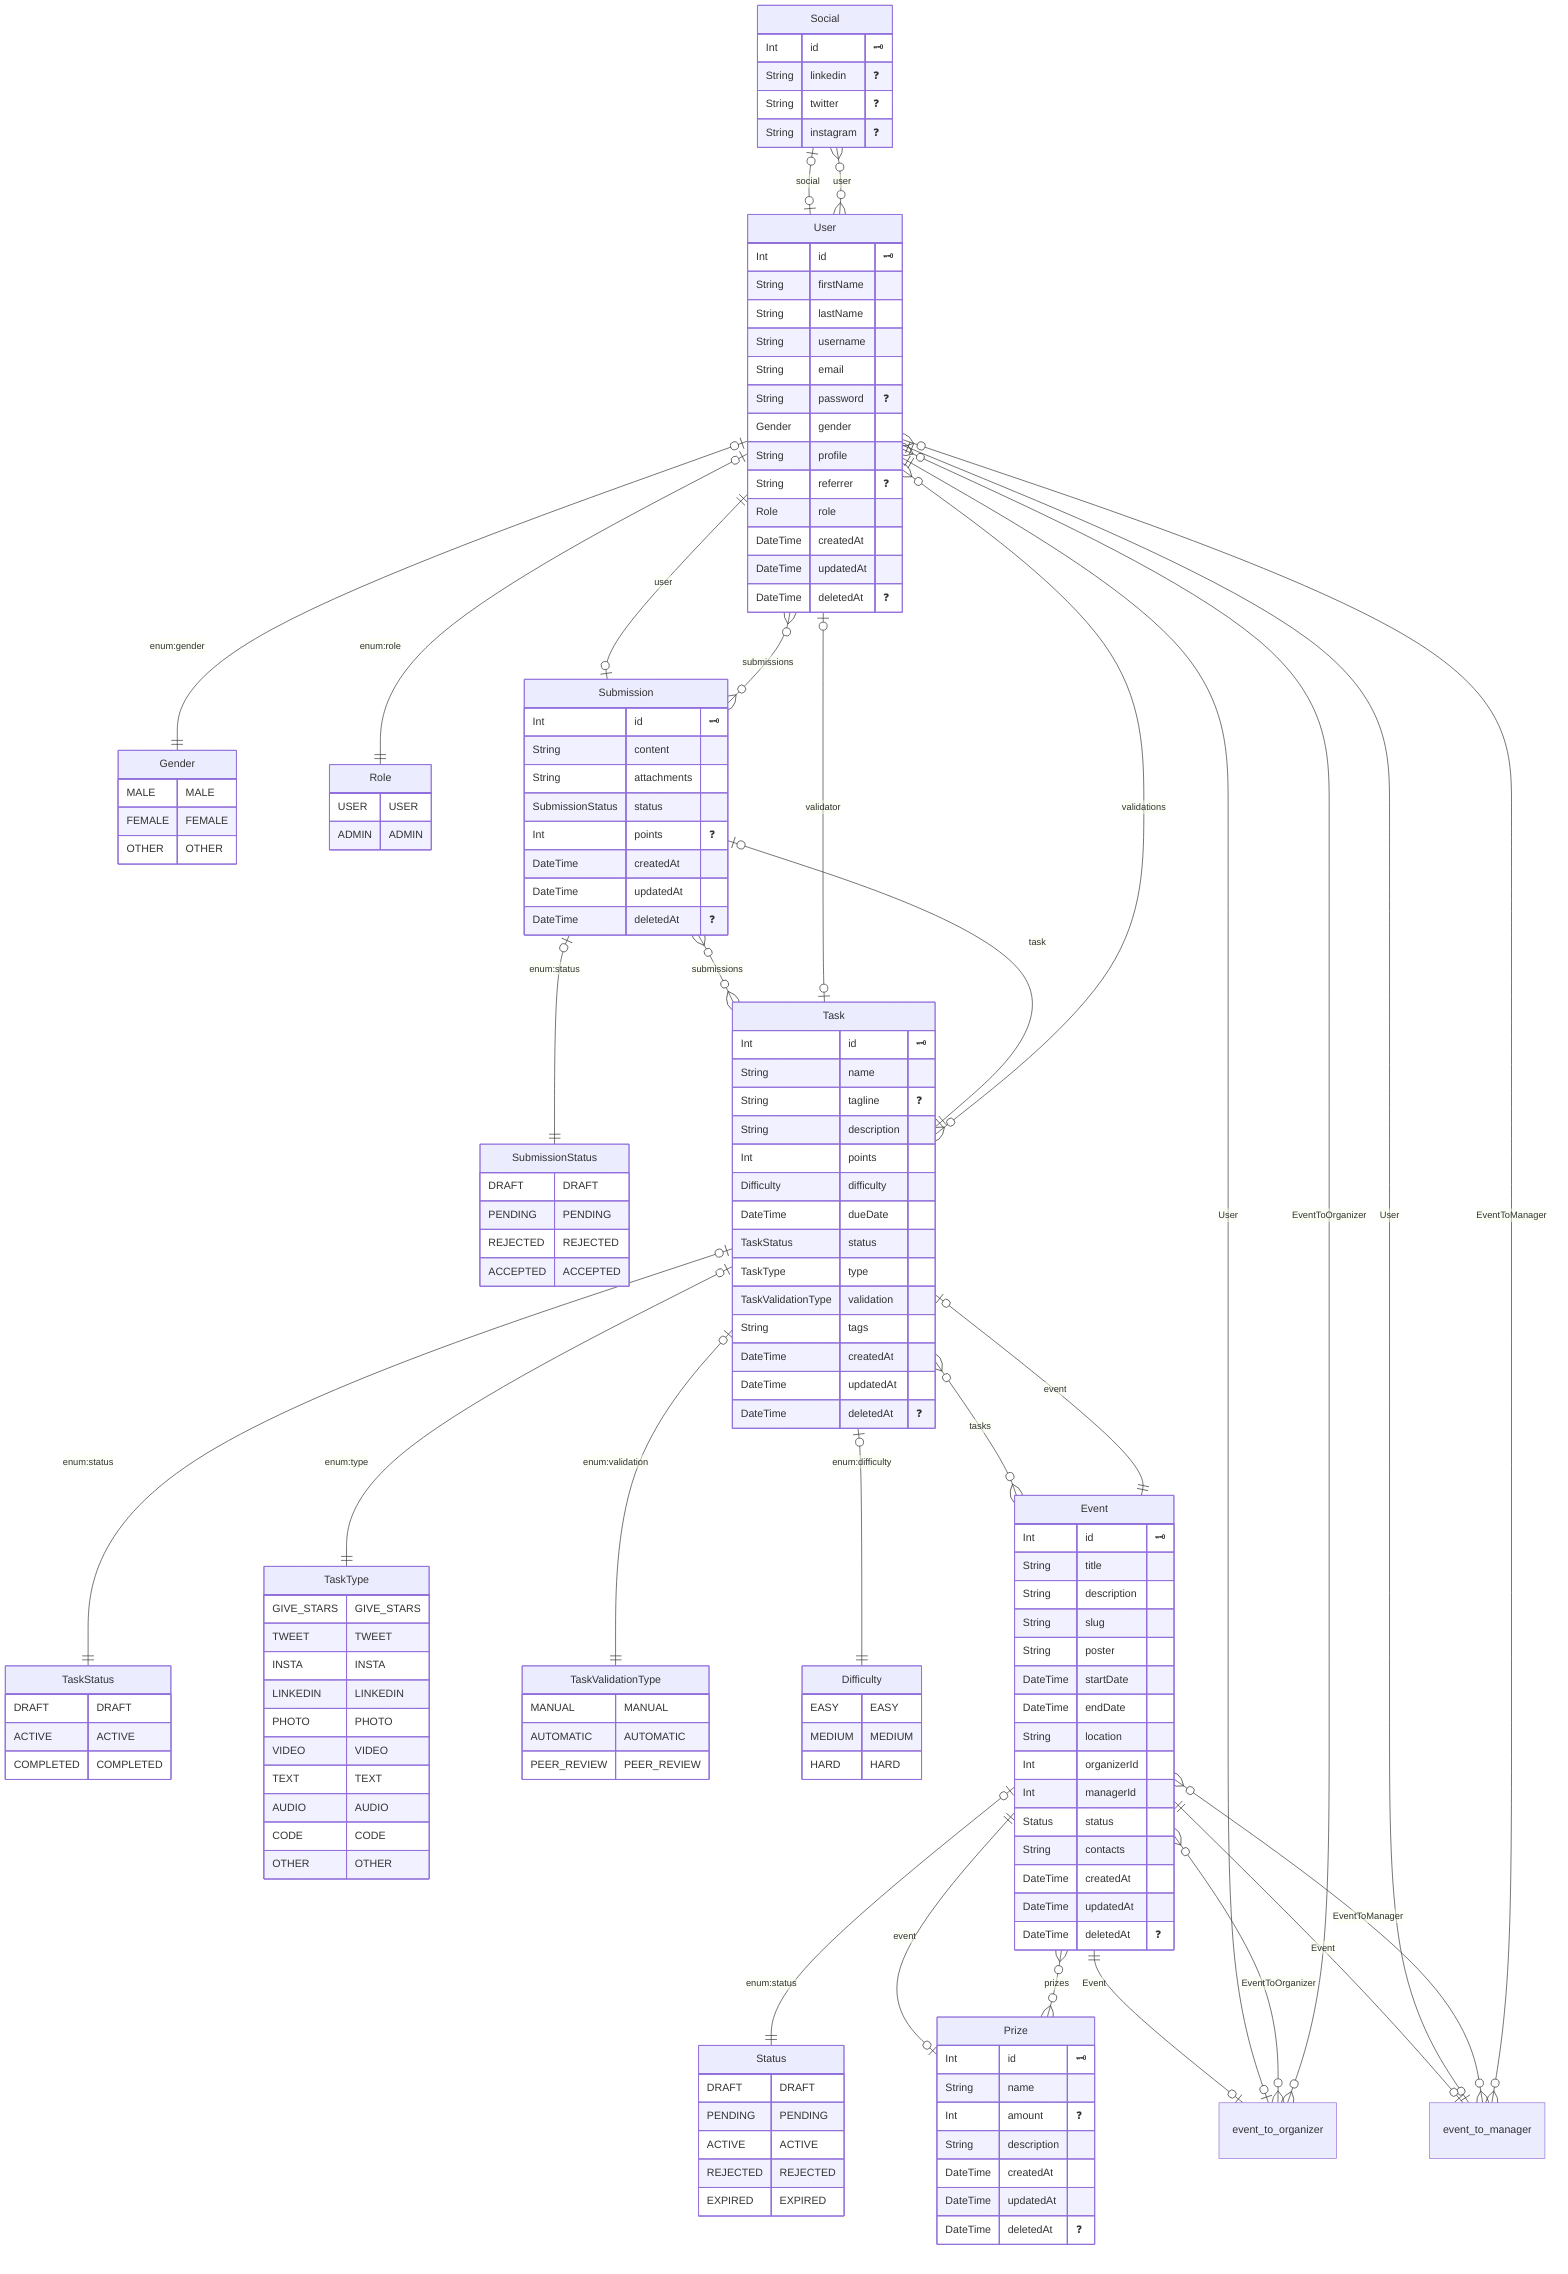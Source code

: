 erDiagram

        Gender {
            MALE MALE
FEMALE FEMALE
OTHER OTHER
        }
    


        Role {
            USER USER
ADMIN ADMIN
        }
    


        Status {
            DRAFT DRAFT
PENDING PENDING
ACTIVE ACTIVE
REJECTED REJECTED
EXPIRED EXPIRED
        }
    


        TaskStatus {
            DRAFT DRAFT
ACTIVE ACTIVE
COMPLETED COMPLETED
        }
    


        TaskType {
            GIVE_STARS GIVE_STARS
TWEET TWEET
INSTA INSTA
LINKEDIN LINKEDIN
PHOTO PHOTO
VIDEO VIDEO
TEXT TEXT
AUDIO AUDIO
CODE CODE
OTHER OTHER
        }
    


        TaskValidationType {
            MANUAL MANUAL
AUTOMATIC AUTOMATIC
PEER_REVIEW PEER_REVIEW
        }
    


        SubmissionStatus {
            DRAFT DRAFT
PENDING PENDING
REJECTED REJECTED
ACCEPTED ACCEPTED
        }
    


        Difficulty {
            EASY EASY
MEDIUM MEDIUM
HARD HARD
        }
    
  "Social" {
    Int id "🗝️"
    String linkedin "❓"
    String twitter "❓"
    String instagram "❓"
    }
  

  "User" {
    Int id "🗝️"
    String firstName 
    String lastName 
    String username 
    String email 
    String password "❓"
    Gender gender 
    String profile 
    String referrer "❓"
    Role role 
    DateTime createdAt 
    DateTime updatedAt 
    DateTime deletedAt "❓"
    }
  

  "Event" {
    Int id "🗝️"
    String title 
    String description 
    String slug 
    String poster 
    DateTime startDate 
    DateTime endDate 
    String location 
    Int organizerId 
    Int managerId 
    Status status 
    String contacts 
    DateTime createdAt 
    DateTime updatedAt 
    DateTime deletedAt "❓"
    }
  

  "Prize" {
    Int id "🗝️"
    String name 
    Int amount "❓"
    String description 
    DateTime createdAt 
    DateTime updatedAt 
    DateTime deletedAt "❓"
    }
  

  "Task" {
    Int id "🗝️"
    String name 
    String tagline "❓"
    String description 
    Int points 
    Difficulty difficulty 
    DateTime dueDate 
    TaskStatus status 
    TaskType type 
    TaskValidationType validation 
    String tags 
    DateTime createdAt 
    DateTime updatedAt 
    DateTime deletedAt "❓"
    }
  

  "Submission" {
    Int id "🗝️"
    String content 
    String attachments 
    SubmissionStatus status 
    Int points "❓"
    DateTime createdAt 
    DateTime updatedAt 
    DateTime deletedAt "❓"
    }
  

  "event_to_organizer" {

    }
  

  "event_to_manager" {

    }
  
    "Social" o{--}o "User" : "user"
    "User" o|--|| "Gender" : "enum:gender"
    "User" o|--|o "Social" : "social"
    "User" o|--|| "Role" : "enum:role"
    "User" o{--}o "Submission" : "submissions"
    "User" o{--}o "Task" : "validations"
    "User" o{--}o "event_to_organizer" : "EventToOrganizer"
    "User" o{--}o "event_to_manager" : "EventToManager"
    "Event" o{--}o "Prize" : "prizes"
    "Event" o|--|| "Status" : "enum:status"
    "Event" o{--}o "Task" : "tasks"
    "Event" o{--}o "event_to_organizer" : "EventToOrganizer"
    "Event" o{--}o "event_to_manager" : "EventToManager"
    "Prize" o|--|| "Event" : "event"
    "Task" o|--|| "Event" : "event"
    "Task" o|--|| "Difficulty" : "enum:difficulty"
    "Task" o|--|| "TaskStatus" : "enum:status"
    "Task" o|--|o "User" : "validator"
    "Task" o|--|| "TaskType" : "enum:type"
    "Task" o|--|| "TaskValidationType" : "enum:validation"
    "Task" o{--}o "Submission" : "submissions"
    "Submission" o|--|| "User" : "user"
    "Submission" o|--|| "Task" : "task"
    "Submission" o|--|| "SubmissionStatus" : "enum:status"
    "event_to_organizer" o|--|| "User" : "User"
    "event_to_organizer" o|--|| "Event" : "Event"
    "event_to_manager" o|--|| "User" : "User"
    "event_to_manager" o|--|| "Event" : "Event"